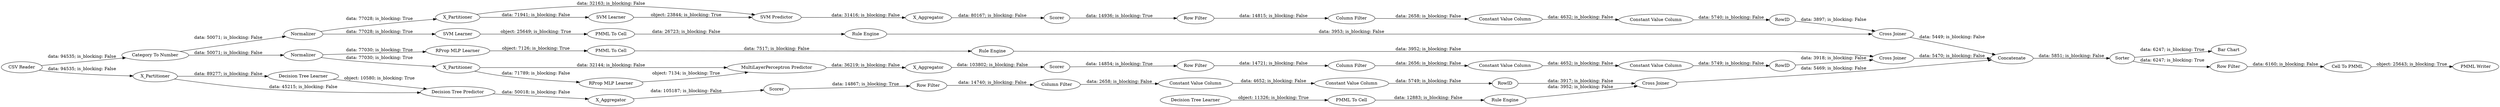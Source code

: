 digraph {
	"5206582898754392256_32" [label="MultiLayerPerceptron Predictor"]
	"-4597527500892502176_32" [label="SVM Predictor"]
	"3110418755630527064_33" [label="Decision Tree Learner"]
	"-4597527500892502176_40" [label=Normalizer]
	"6531646860796740998_292" [label="Constant Value Column"]
	"-4597527500892502176_39" [label="Cross Joiner"]
	"-5030229536701428898_59" [label="Bar Chart"]
	"6531646860796740998_294" [label="Column Filter"]
	"3110418755630527064_28" [label="PMML To Cell"]
	"8465942439523899860_38" [label="Cross Joiner"]
	"-5030229536701428898_60" [label=Concatenate]
	"2679907260335089166_293" [label=RowID]
	"8465942439523899860_31" [label="Decision Tree Learner"]
	"2679907260335089166_9" [label="Row Filter"]
	"-8291312146815669286_35" [label="RProp MLP Learner"]
	"-5793852730672280742_293" [label=RowID]
	"3110418755630527064_34" [label="Rule Engine"]
	"5206582898754392256_2" [label=X_Partitioner]
	"6531646860796740998_293" [label=RowID]
	"8465942439523899860_7" [label=X_Aggregator]
	"-8291312146815669286_22" [label="PMML To Cell"]
	"5206582898754392256_39" [label=Normalizer]
	"-5793852730672280742_292" [label="Constant Value Column"]
	"-5030229536701428898_52" [label=Sorter]
	"2679907260335089166_290" [label="Constant Value Column"]
	"-5030229536701428898_54" [label="Cell To PMML"]
	"-5030229536701428898_58" [label="Category To Number"]
	"5206582898754392256_38" [label="Cross Joiner"]
	"-5793852730672280742_9" [label="Row Filter"]
	"6531646860796740998_9" [label="Row Filter"]
	"8465942439523899860_2" [label=X_Partitioner]
	"-5793852730672280742_294" [label="Column Filter"]
	"-5793852730672280742_290" [label="Constant Value Column"]
	"8465942439523899860_39" [label=Scorer]
	"6531646860796740998_290" [label="Constant Value Column"]
	"-5030229536701428898_64" [label="PMML Writer"]
	"-4597527500892502176_31" [label="SVM Learner"]
	"-4597527500892502176_41" [label=Scorer]
	"2679907260335089166_294" [label="Column Filter"]
	"5206582898754392256_7" [label=X_Aggregator]
	"8465942439523899860_32" [label="Decision Tree Predictor"]
	"-8291312146815669286_34" [label="Rule Engine"]
	"-2753262710522268414_35" [label="Rule Engine"]
	"-5030229536701428898_53" [label="Row Filter"]
	"-4597527500892502176_2" [label=X_Partitioner]
	"5206582898754392256_40" [label=Scorer]
	"-4597527500892502176_7" [label=X_Aggregator]
	"-5030229536701428898_63" [label="CSV Reader"]
	"5206582898754392256_31" [label="RProp MLP Learner"]
	"-2753262710522268414_34" [label="PMML To Cell"]
	"-2753262710522268414_33" [label="SVM Learner"]
	"2679907260335089166_292" [label="Constant Value Column"]
	"6531646860796740998_9" -> "6531646860796740998_294" [label="data: 14815; is_blocking: False"]
	"5206582898754392256_31" -> "5206582898754392256_32" [label="object: 7134; is_blocking: True"]
	"2679907260335089166_294" -> "2679907260335089166_290" [label="data: 2658; is_blocking: False"]
	"5206582898754392256_7" -> "5206582898754392256_40" [label="data: 103802; is_blocking: False"]
	"-4597527500892502176_2" -> "-4597527500892502176_32" [label="data: 32163; is_blocking: False"]
	"-4597527500892502176_41" -> "6531646860796740998_9" [label="data: 14936; is_blocking: True"]
	"-8291312146815669286_34" -> "5206582898754392256_38" [label="data: 3952; is_blocking: False"]
	"-5030229536701428898_53" -> "-5030229536701428898_54" [label="data: 6160; is_blocking: False"]
	"-8291312146815669286_35" -> "-8291312146815669286_22" [label="object: 7126; is_blocking: True"]
	"2679907260335089166_292" -> "2679907260335089166_293" [label="data: 5749; is_blocking: False"]
	"-4597527500892502176_40" -> "-2753262710522268414_33" [label="data: 77028; is_blocking: True"]
	"-2753262710522268414_35" -> "-4597527500892502176_39" [label="data: 3953; is_blocking: False"]
	"6531646860796740998_293" -> "-4597527500892502176_39" [label="data: 3897; is_blocking: False"]
	"-5793852730672280742_293" -> "5206582898754392256_38" [label="data: 3918; is_blocking: False"]
	"-4597527500892502176_32" -> "-4597527500892502176_7" [label="data: 31416; is_blocking: False"]
	"8465942439523899860_39" -> "2679907260335089166_9" [label="data: 14867; is_blocking: True"]
	"-5030229536701428898_60" -> "-5030229536701428898_52" [label="data: 5851; is_blocking: False"]
	"-4597527500892502176_31" -> "-4597527500892502176_32" [label="object: 23844; is_blocking: True"]
	"8465942439523899860_7" -> "8465942439523899860_39" [label="data: 105187; is_blocking: False"]
	"-4597527500892502176_40" -> "-4597527500892502176_2" [label="data: 77028; is_blocking: True"]
	"-4597527500892502176_2" -> "-4597527500892502176_31" [label="data: 71941; is_blocking: False"]
	"3110418755630527064_33" -> "3110418755630527064_28" [label="object: 11326; is_blocking: True"]
	"8465942439523899860_31" -> "8465942439523899860_32" [label="object: 10580; is_blocking: True"]
	"-5793852730672280742_294" -> "-5793852730672280742_290" [label="data: 2656; is_blocking: False"]
	"-5030229536701428898_63" -> "-5030229536701428898_58" [label="data: 94535; is_blocking: False"]
	"2679907260335089166_290" -> "2679907260335089166_292" [label="data: 4652; is_blocking: False"]
	"-2753262710522268414_33" -> "-2753262710522268414_34" [label="object: 25649; is_blocking: True"]
	"-4597527500892502176_7" -> "-4597527500892502176_41" [label="data: 80167; is_blocking: False"]
	"8465942439523899860_32" -> "8465942439523899860_7" [label="data: 50018; is_blocking: False"]
	"-5793852730672280742_290" -> "-5793852730672280742_292" [label="data: 4652; is_blocking: False"]
	"2679907260335089166_9" -> "2679907260335089166_294" [label="data: 14740; is_blocking: False"]
	"-5030229536701428898_58" -> "5206582898754392256_39" [label="data: 50071; is_blocking: False"]
	"5206582898754392256_39" -> "5206582898754392256_2" [label="data: 77030; is_blocking: True"]
	"-5793852730672280742_292" -> "-5793852730672280742_293" [label="data: 5749; is_blocking: False"]
	"5206582898754392256_2" -> "5206582898754392256_31" [label="data: 71789; is_blocking: False"]
	"6531646860796740998_290" -> "6531646860796740998_292" [label="data: 4632; is_blocking: False"]
	"5206582898754392256_32" -> "5206582898754392256_7" [label="data: 36219; is_blocking: False"]
	"2679907260335089166_293" -> "8465942439523899860_38" [label="data: 3917; is_blocking: False"]
	"6531646860796740998_294" -> "6531646860796740998_290" [label="data: 2658; is_blocking: False"]
	"5206582898754392256_40" -> "-5793852730672280742_9" [label="data: 14854; is_blocking: True"]
	"6531646860796740998_292" -> "6531646860796740998_293" [label="data: 5740; is_blocking: False"]
	"3110418755630527064_28" -> "3110418755630527064_34" [label="data: 12883; is_blocking: False"]
	"8465942439523899860_2" -> "8465942439523899860_31" [label="data: 89277; is_blocking: False"]
	"5206582898754392256_2" -> "5206582898754392256_32" [label="data: 32144; is_blocking: False"]
	"-5030229536701428898_52" -> "-5030229536701428898_59" [label="data: 6247; is_blocking: True"]
	"-5030229536701428898_54" -> "-5030229536701428898_64" [label="object: 25643; is_blocking: True"]
	"-5793852730672280742_9" -> "-5793852730672280742_294" [label="data: 14721; is_blocking: False"]
	"-5030229536701428898_52" -> "-5030229536701428898_53" [label="data: 6247; is_blocking: True"]
	"3110418755630527064_34" -> "8465942439523899860_38" [label="data: 3952; is_blocking: False"]
	"5206582898754392256_38" -> "-5030229536701428898_60" [label="data: 5470; is_blocking: False"]
	"-4597527500892502176_39" -> "-5030229536701428898_60" [label="data: 5449; is_blocking: False"]
	"5206582898754392256_39" -> "-8291312146815669286_35" [label="data: 77030; is_blocking: True"]
	"8465942439523899860_2" -> "8465942439523899860_32" [label="data: 45215; is_blocking: False"]
	"-5030229536701428898_58" -> "-4597527500892502176_40" [label="data: 50071; is_blocking: False"]
	"-5030229536701428898_63" -> "8465942439523899860_2" [label="data: 94535; is_blocking: False"]
	"-2753262710522268414_34" -> "-2753262710522268414_35" [label="data: 26723; is_blocking: False"]
	"-8291312146815669286_22" -> "-8291312146815669286_34" [label="data: 7517; is_blocking: False"]
	"8465942439523899860_38" -> "-5030229536701428898_60" [label="data: 5469; is_blocking: False"]
	rankdir=LR
}
